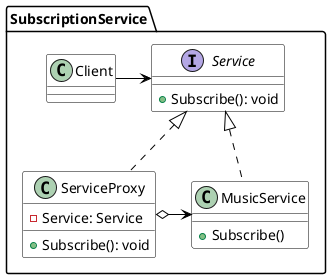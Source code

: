 @startuml
package "SubscriptionService" {
    skinparam class {
	BackgroundColor White
	ArrowColor Black
	BorderColor Black
    }

    class Client {
    }

    interface Service {
        +Subscribe(): void
    }

    class ServiceProxy {
        -Service: Service
        +Subscribe(): void
    }

    class MusicService {
        +Subscribe()
    }

    Client -right-> Service
    MusicService .up.|> Service
    ServiceProxy .up.|> Service
    ServiceProxy o-right-> MusicService

} 
@enduml